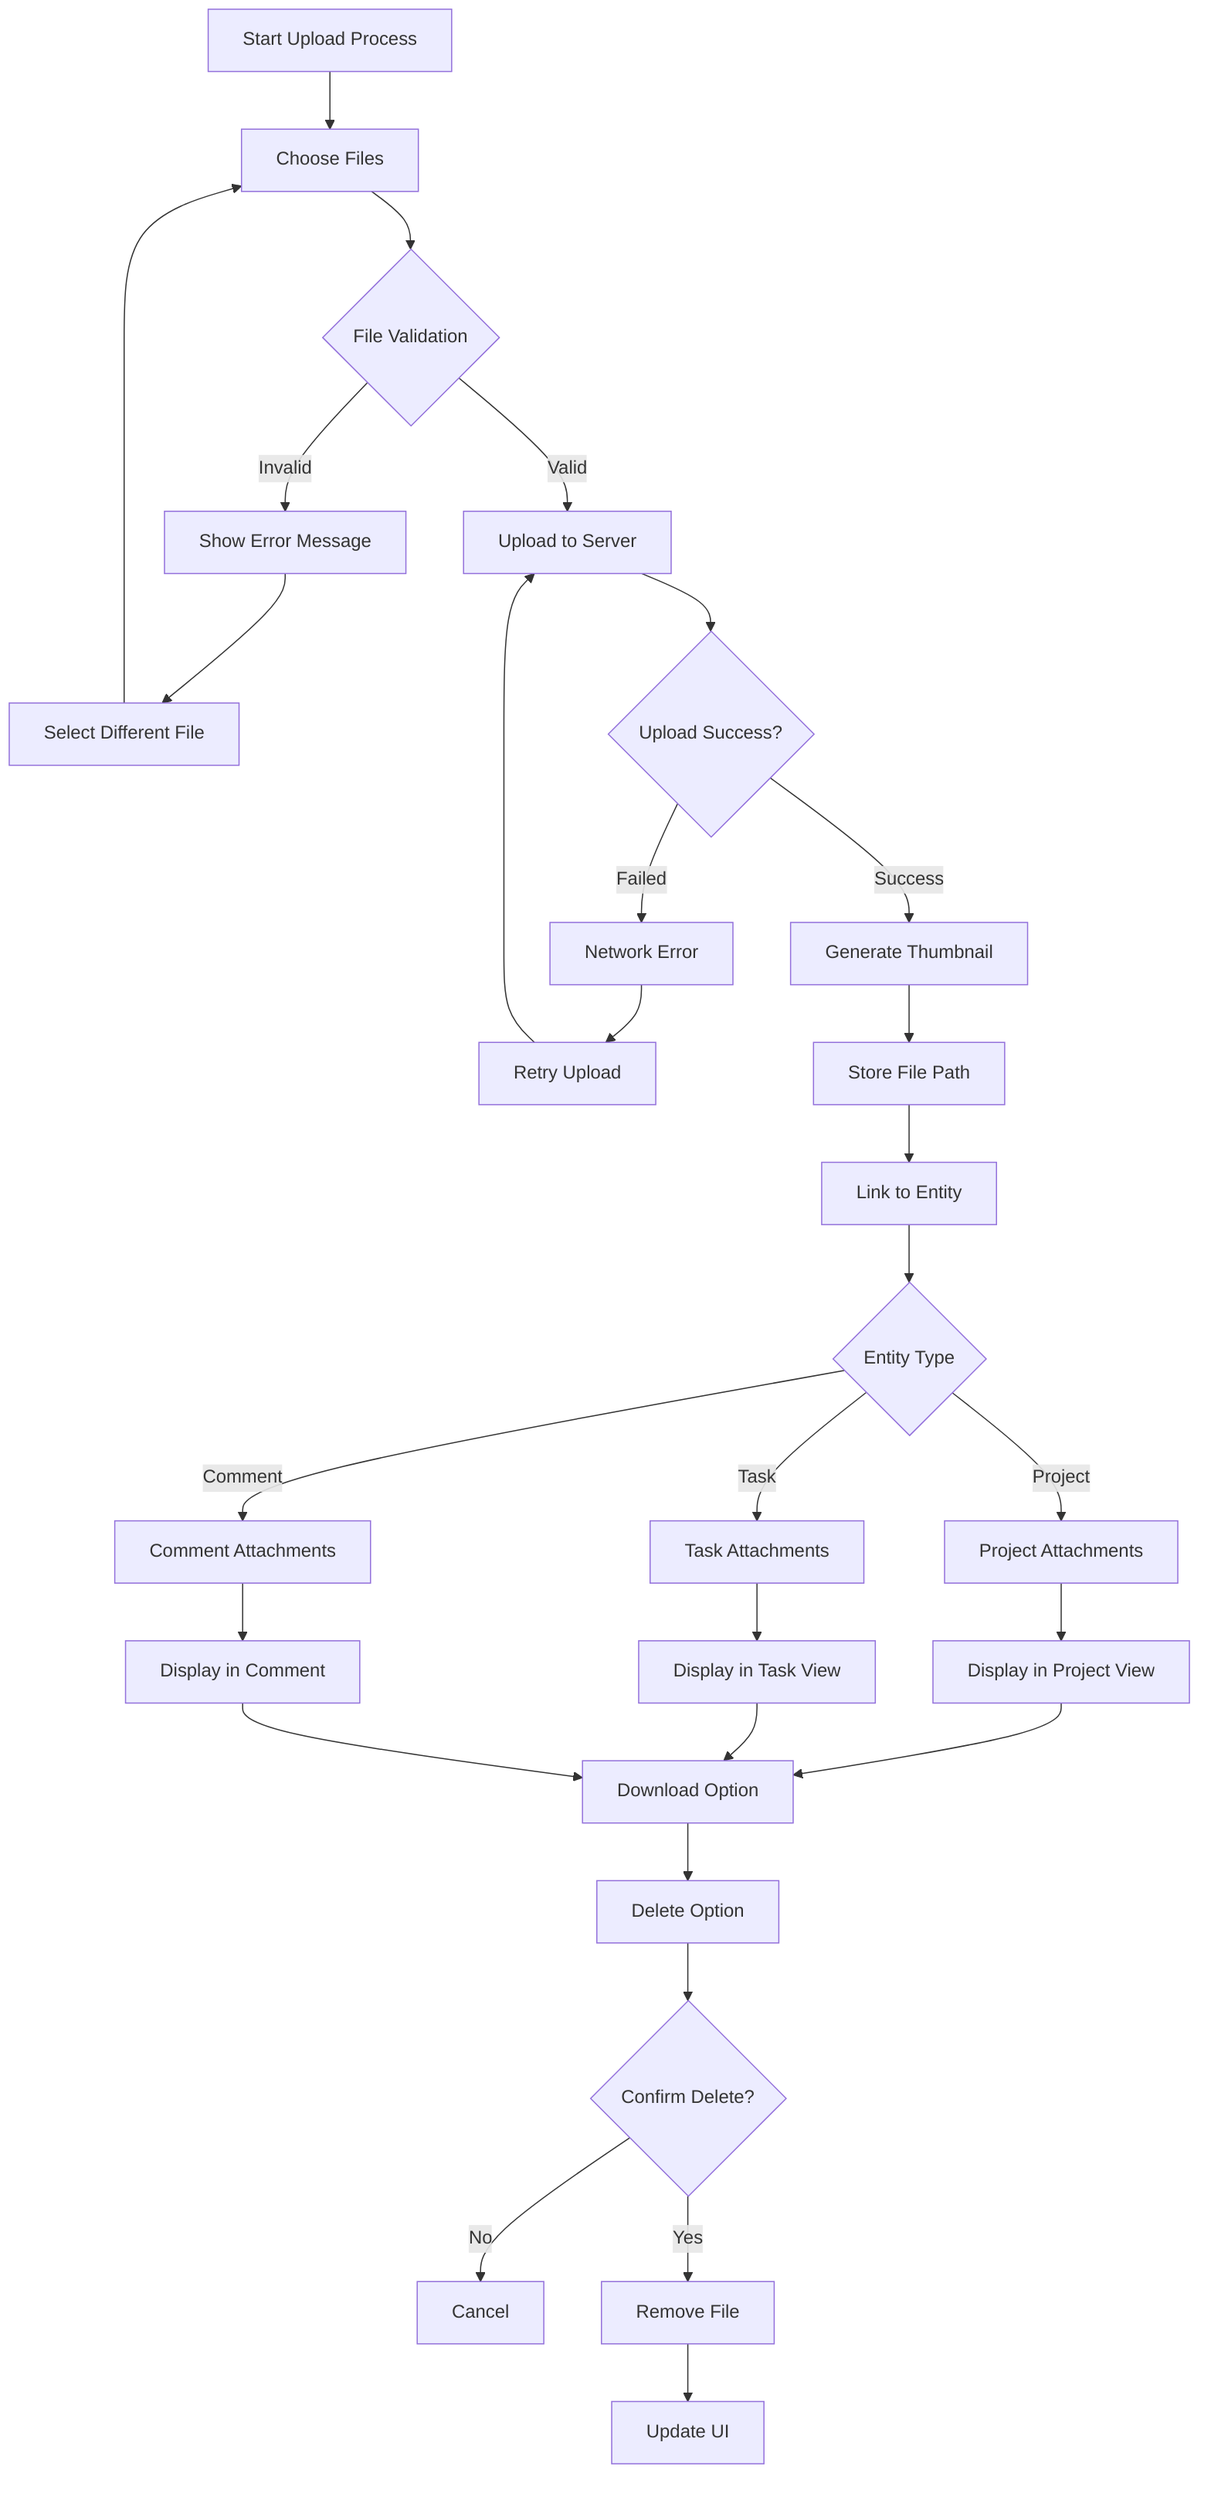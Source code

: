 graph TD
    A[Start Upload Process] --> B[Choose Files]
    B --> C{File Validation}
    
    C -->|Invalid| D[Show Error Message]
    D --> E[Select Different File]
    E --> B
    
    C -->|Valid| F[Upload to Server]
    F --> G{Upload Success?}
    
    G -->|Failed| H[Network Error]
    H --> I[Retry Upload]
    I --> F
    
    G -->|Success| J[Generate Thumbnail]
    J --> K[Store File Path]
    K --> L[Link to Entity]
    
    L --> M{Entity Type}
    M -->|Project| N[Project Attachments]
    M -->|Task| O[Task Attachments]
    M -->|Comment| P[Comment Attachments]
    
    N --> Q[Display in Project View]
    O --> R[Display in Task View]
    P --> S[Display in Comment]
    
    Q --> T[Download Option]
    R --> T
    S --> T
    
    T --> U[Delete Option]
    U --> V{Confirm Delete?}
    
    V -->|No| W[Cancel]
    V -->|Yes| X[Remove File]
    X --> Y[Update UI]